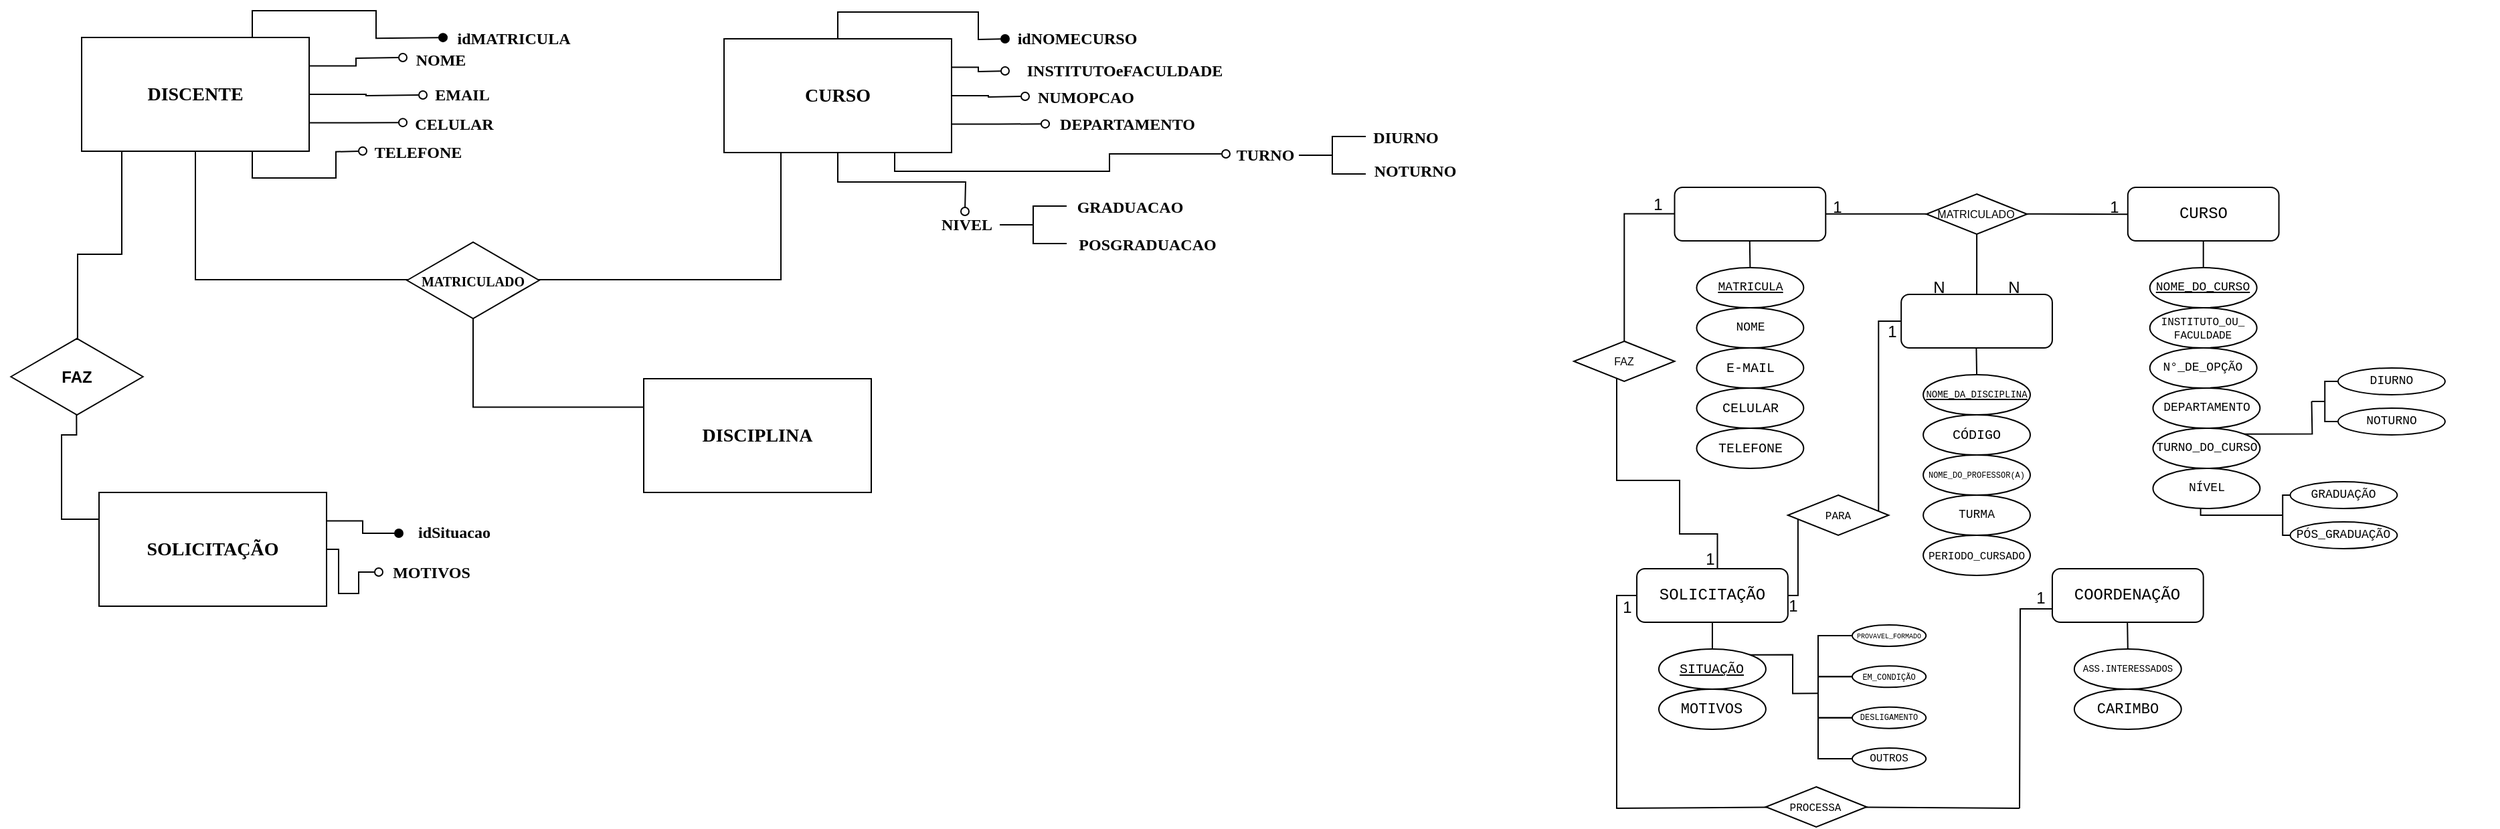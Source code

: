 <mxfile version="24.8.8">
  <diagram id="C5RBs43oDa-KdzZeNtuy" name="Page-1">
    <mxGraphModel dx="624" dy="965" grid="1" gridSize="15" guides="1" tooltips="1" connect="1" arrows="1" fold="1" page="1" pageScale="1" pageWidth="1169" pageHeight="827" math="0" shadow="0">
      <root>
        <mxCell id="WIyWlLk6GJQsqaUBKTNV-0" />
        <mxCell id="WIyWlLk6GJQsqaUBKTNV-1" parent="WIyWlLk6GJQsqaUBKTNV-0" />
        <mxCell id="zZQvNKMM1_MNGovXTg1E-80" value="" style="group" vertex="1" connectable="0" parent="WIyWlLk6GJQsqaUBKTNV-1">
          <mxGeometry x="2375" y="170" width="690" height="480" as="geometry" />
        </mxCell>
        <mxCell id="zZQvNKMM1_MNGovXTg1E-81" style="edgeStyle=orthogonalEdgeStyle;rounded=0;orthogonalLoop=1;jettySize=auto;html=1;endArrow=none;endFill=0;entryX=0.012;entryY=0.145;entryDx=0;entryDy=0;entryPerimeter=0;" edge="1" parent="zZQvNKMM1_MNGovXTg1E-80" source="zZQvNKMM1_MNGovXTg1E-147">
          <mxGeometry relative="1" as="geometry">
            <mxPoint x="78.492" y="306.8" as="targetPoint" />
            <mxPoint x="-11.288" y="82" as="sourcePoint" />
            <Array as="points">
              <mxPoint x="31.984" y="221" />
              <mxPoint x="79.018" y="221" />
              <mxPoint x="79.018" y="261" />
              <mxPoint x="107.239" y="261" />
              <mxPoint x="107.239" y="307" />
            </Array>
          </mxGeometry>
        </mxCell>
        <mxCell id="zZQvNKMM1_MNGovXTg1E-82" value="&amp;nbsp;" style="rounded=1;whiteSpace=wrap;html=1;fontSize=12;glass=0;strokeWidth=1;shadow=0;fontFamily=Courier New;perimeterSpacing=2;" vertex="1" parent="zZQvNKMM1_MNGovXTg1E-80">
          <mxGeometry x="75.256" y="2" width="112.883" height="40" as="geometry" />
        </mxCell>
        <mxCell id="zZQvNKMM1_MNGovXTg1E-83" value="" style="endArrow=none;html=1;rounded=0;fontFamily=Courier New;shadow=0;" edge="1" parent="zZQvNKMM1_MNGovXTg1E-80">
          <mxGeometry width="50" height="50" relative="1" as="geometry">
            <mxPoint x="131.697" y="62" as="sourcePoint" />
            <mxPoint x="131.378" y="42" as="targetPoint" />
          </mxGeometry>
        </mxCell>
        <mxCell id="zZQvNKMM1_MNGovXTg1E-84" value="MATRICULA" style="ellipse;whiteSpace=wrap;shadow=0;gradientColor=none;strokeColor=default;fontSize=9;fontFamily=Courier New;labelBackgroundColor=none;labelBorderColor=none;textShadow=0;fontStyle=4;horizontal=1;html=1;" vertex="1" parent="zZQvNKMM1_MNGovXTg1E-80">
          <mxGeometry x="91.718" y="62" width="79.959" height="30" as="geometry" />
        </mxCell>
        <mxCell id="zZQvNKMM1_MNGovXTg1E-85" value="NOME" style="ellipse;whiteSpace=wrap;html=1;shadow=0;gradientColor=none;strokeColor=default;fontSize=9;fontFamily=Courier New;fontStyle=0;" vertex="1" parent="zZQvNKMM1_MNGovXTg1E-80">
          <mxGeometry x="91.718" y="92" width="79.959" height="30" as="geometry" />
        </mxCell>
        <mxCell id="zZQvNKMM1_MNGovXTg1E-86" value="CELULAR" style="ellipse;whiteSpace=wrap;html=1;shadow=0;gradientColor=none;strokeColor=default;fontSize=10;fontFamily=Courier New;" vertex="1" parent="zZQvNKMM1_MNGovXTg1E-80">
          <mxGeometry x="91.718" y="152" width="79.959" height="30" as="geometry" />
        </mxCell>
        <mxCell id="zZQvNKMM1_MNGovXTg1E-87" value="E-MAIL" style="ellipse;whiteSpace=wrap;html=1;shadow=0;gradientColor=none;strokeColor=default;fontSize=10;fontFamily=Courier New;" vertex="1" parent="zZQvNKMM1_MNGovXTg1E-80">
          <mxGeometry x="91.718" y="122" width="79.959" height="30" as="geometry" />
        </mxCell>
        <mxCell id="zZQvNKMM1_MNGovXTg1E-88" value="TELEFONE" style="ellipse;whiteSpace=wrap;html=1;shadow=0;gradientColor=none;strokeColor=default;fontSize=10;fontFamily=Courier New;" vertex="1" parent="zZQvNKMM1_MNGovXTg1E-80">
          <mxGeometry x="91.718" y="182" width="79.959" height="30" as="geometry" />
        </mxCell>
        <mxCell id="zZQvNKMM1_MNGovXTg1E-89" value="CURSO" style="rounded=1;whiteSpace=wrap;html=1;fontSize=12;glass=0;strokeWidth=1;shadow=0;fontFamily=Courier New;" vertex="1" parent="zZQvNKMM1_MNGovXTg1E-80">
          <mxGeometry x="413.906" y="2" width="112.883" height="40" as="geometry" />
        </mxCell>
        <mxCell id="zZQvNKMM1_MNGovXTg1E-90" value="" style="endArrow=none;html=1;rounded=0;fontFamily=Courier New;shadow=0;" edge="1" parent="zZQvNKMM1_MNGovXTg1E-80" target="zZQvNKMM1_MNGovXTg1E-89">
          <mxGeometry width="50" height="50" relative="1" as="geometry">
            <mxPoint x="470.348" y="62" as="sourcePoint" />
            <mxPoint x="470.028" y="42" as="targetPoint" />
          </mxGeometry>
        </mxCell>
        <mxCell id="zZQvNKMM1_MNGovXTg1E-91" value="NOME_DO_CURSO" style="ellipse;whiteSpace=wrap;shadow=0;gradientColor=none;strokeColor=default;fontSize=9;fontFamily=Courier New;labelBackgroundColor=none;labelBorderColor=none;textShadow=0;fontStyle=4;horizontal=1;html=1;" vertex="1" parent="zZQvNKMM1_MNGovXTg1E-80">
          <mxGeometry x="430.368" y="62" width="79.959" height="30" as="geometry" />
        </mxCell>
        <mxCell id="zZQvNKMM1_MNGovXTg1E-92" value="INSTITUTO_OU_ FACULDADE" style="ellipse;whiteSpace=wrap;html=1;shadow=0;gradientColor=none;strokeColor=default;fontSize=8;fontFamily=Courier New;fontStyle=0;" vertex="1" parent="zZQvNKMM1_MNGovXTg1E-80">
          <mxGeometry x="430.368" y="92" width="79.959" height="30" as="geometry" />
        </mxCell>
        <mxCell id="zZQvNKMM1_MNGovXTg1E-93" value="N°_DE_OPÇÃO" style="ellipse;whiteSpace=wrap;html=1;shadow=0;gradientColor=none;strokeColor=default;fontSize=9;fontFamily=Courier New;" vertex="1" parent="zZQvNKMM1_MNGovXTg1E-80">
          <mxGeometry x="430.368" y="122" width="79.959" height="30" as="geometry" />
        </mxCell>
        <mxCell id="zZQvNKMM1_MNGovXTg1E-94" value="" style="endArrow=none;html=1;rounded=0;exitX=1;exitY=0.25;exitDx=0;exitDy=0;shadow=0;" edge="1" parent="zZQvNKMM1_MNGovXTg1E-80">
          <mxGeometry width="50" height="50" relative="1" as="geometry">
            <mxPoint x="188.139" y="21.9" as="sourcePoint" />
            <mxPoint x="263.395" y="21.9" as="targetPoint" />
          </mxGeometry>
        </mxCell>
        <mxCell id="zZQvNKMM1_MNGovXTg1E-95" style="edgeStyle=orthogonalEdgeStyle;rounded=0;orthogonalLoop=1;jettySize=auto;html=1;entryX=0.5;entryY=0;entryDx=0;entryDy=0;shadow=0;endArrow=none;endFill=0;" edge="1" parent="zZQvNKMM1_MNGovXTg1E-80" source="zZQvNKMM1_MNGovXTg1E-96" target="zZQvNKMM1_MNGovXTg1E-98">
          <mxGeometry relative="1" as="geometry" />
        </mxCell>
        <mxCell id="zZQvNKMM1_MNGovXTg1E-96" value="MATRICULADO" style="rhombus;whiteSpace=wrap;html=1;fontSize=8;shadow=0;" vertex="1" parent="zZQvNKMM1_MNGovXTg1E-80">
          <mxGeometry x="263.395" y="7" width="75.256" height="30" as="geometry" />
        </mxCell>
        <mxCell id="zZQvNKMM1_MNGovXTg1E-97" value="" style="endArrow=none;html=1;rounded=0;exitX=1;exitY=0.25;exitDx=0;exitDy=0;shadow=0;" edge="1" parent="zZQvNKMM1_MNGovXTg1E-80">
          <mxGeometry width="50" height="50" relative="1" as="geometry">
            <mxPoint x="338.65" y="21.9" as="sourcePoint" />
            <mxPoint x="413.906" y="22.094" as="targetPoint" />
          </mxGeometry>
        </mxCell>
        <mxCell id="zZQvNKMM1_MNGovXTg1E-98" value="&amp;nbsp;" style="rounded=1;whiteSpace=wrap;html=1;fontSize=12;glass=0;strokeWidth=1;shadow=0;fontFamily=Courier New;" vertex="1" parent="zZQvNKMM1_MNGovXTg1E-80">
          <mxGeometry x="244.581" y="82" width="112.883" height="40" as="geometry" />
        </mxCell>
        <mxCell id="zZQvNKMM1_MNGovXTg1E-99" value="" style="endArrow=none;html=1;rounded=0;fontFamily=Courier New;shadow=0;" edge="1" parent="zZQvNKMM1_MNGovXTg1E-80">
          <mxGeometry width="50" height="50" relative="1" as="geometry">
            <mxPoint x="301.022" y="142" as="sourcePoint" />
            <mxPoint x="300.703" y="122" as="targetPoint" />
          </mxGeometry>
        </mxCell>
        <mxCell id="zZQvNKMM1_MNGovXTg1E-100" value="NOME_DA_DISCIPLINA" style="ellipse;whiteSpace=wrap;shadow=0;gradientColor=none;strokeColor=default;fontSize=7;fontFamily=Courier New;labelBackgroundColor=none;labelBorderColor=none;textShadow=0;fontStyle=4;horizontal=1;html=1;" vertex="1" parent="zZQvNKMM1_MNGovXTg1E-80">
          <mxGeometry x="261.043" y="142" width="79.959" height="30" as="geometry" />
        </mxCell>
        <mxCell id="zZQvNKMM1_MNGovXTg1E-101" value="CÓDIGO" style="ellipse;whiteSpace=wrap;html=1;shadow=0;gradientColor=none;strokeColor=default;fontSize=10;fontFamily=Courier New;fontStyle=0;" vertex="1" parent="zZQvNKMM1_MNGovXTg1E-80">
          <mxGeometry x="261.043" y="172" width="79.959" height="30" as="geometry" />
        </mxCell>
        <mxCell id="zZQvNKMM1_MNGovXTg1E-102" value="TURMA" style="ellipse;whiteSpace=wrap;html=1;shadow=0;gradientColor=none;strokeColor=default;fontSize=9;fontFamily=Courier New;" vertex="1" parent="zZQvNKMM1_MNGovXTg1E-80">
          <mxGeometry x="261.043" y="232" width="79.959" height="30" as="geometry" />
        </mxCell>
        <mxCell id="zZQvNKMM1_MNGovXTg1E-103" value="&lt;font style=&quot;font-size: 6px;&quot;&gt;NOME_DO_PROFESSOR(A)&lt;/font&gt;" style="ellipse;whiteSpace=wrap;html=1;shadow=0;gradientColor=none;strokeColor=default;fontSize=9;fontFamily=Courier New;" vertex="1" parent="zZQvNKMM1_MNGovXTg1E-80">
          <mxGeometry x="261.043" y="202" width="79.959" height="30" as="geometry" />
        </mxCell>
        <mxCell id="zZQvNKMM1_MNGovXTg1E-104" value="PERIODO_CURSADO" style="ellipse;whiteSpace=wrap;html=1;shadow=0;gradientColor=none;strokeColor=default;fontSize=8;fontFamily=Courier New;" vertex="1" parent="zZQvNKMM1_MNGovXTg1E-80">
          <mxGeometry x="261.043" y="262" width="79.959" height="30" as="geometry" />
        </mxCell>
        <mxCell id="zZQvNKMM1_MNGovXTg1E-105" value="1" style="text;html=1;align=center;verticalAlign=middle;whiteSpace=wrap;rounded=0;shadow=0;" vertex="1" parent="zZQvNKMM1_MNGovXTg1E-80">
          <mxGeometry x="169.325" y="2" width="56.442" height="30" as="geometry" />
        </mxCell>
        <mxCell id="zZQvNKMM1_MNGovXTg1E-106" value="1" style="text;html=1;align=center;verticalAlign=middle;whiteSpace=wrap;rounded=0;shadow=0;" vertex="1" parent="zZQvNKMM1_MNGovXTg1E-80">
          <mxGeometry x="376.278" y="2" width="56.442" height="30" as="geometry" />
        </mxCell>
        <mxCell id="zZQvNKMM1_MNGovXTg1E-107" value="DEPARTAMENTO" style="ellipse;whiteSpace=wrap;html=1;shadow=0;gradientColor=none;strokeColor=default;fontSize=9;fontFamily=Courier New;" vertex="1" parent="zZQvNKMM1_MNGovXTg1E-80">
          <mxGeometry x="432.72" y="152" width="79.959" height="30" as="geometry" />
        </mxCell>
        <mxCell id="zZQvNKMM1_MNGovXTg1E-108" style="edgeStyle=orthogonalEdgeStyle;rounded=0;orthogonalLoop=1;jettySize=auto;html=1;exitX=1;exitY=0;exitDx=0;exitDy=0;endArrow=none;endFill=0;shadow=0;fontFamily=Courier New;" edge="1" parent="zZQvNKMM1_MNGovXTg1E-80" source="zZQvNKMM1_MNGovXTg1E-109">
          <mxGeometry relative="1" as="geometry">
            <mxPoint x="551.247" y="162" as="targetPoint" />
          </mxGeometry>
        </mxCell>
        <mxCell id="zZQvNKMM1_MNGovXTg1E-109" value="TURNO_DO_CURSO" style="ellipse;whiteSpace=wrap;html=1;shadow=0;gradientColor=none;strokeColor=default;fontSize=9;fontFamily=Courier New;" vertex="1" parent="zZQvNKMM1_MNGovXTg1E-80">
          <mxGeometry x="432.72" y="182" width="79.959" height="30" as="geometry" />
        </mxCell>
        <mxCell id="zZQvNKMM1_MNGovXTg1E-110" value="NÍVEL" style="ellipse;whiteSpace=wrap;html=1;shadow=0;gradientColor=none;strokeColor=default;fontSize=9;fontFamily=Courier New;" vertex="1" parent="zZQvNKMM1_MNGovXTg1E-80">
          <mxGeometry x="432.72" y="212" width="79.959" height="30" as="geometry" />
        </mxCell>
        <mxCell id="zZQvNKMM1_MNGovXTg1E-111" style="edgeStyle=orthogonalEdgeStyle;rounded=0;orthogonalLoop=1;jettySize=auto;html=1;exitX=1;exitY=0.5;exitDx=0;exitDy=0;entryX=0;entryY=0.5;entryDx=0;entryDy=0;endArrow=none;endFill=0;" edge="1" parent="zZQvNKMM1_MNGovXTg1E-80" source="zZQvNKMM1_MNGovXTg1E-149" target="zZQvNKMM1_MNGovXTg1E-98">
          <mxGeometry relative="1" as="geometry">
            <mxPoint x="212.597" y="114" as="targetPoint" />
            <Array as="points">
              <mxPoint x="227.648" y="247" />
              <mxPoint x="227.648" y="102" />
            </Array>
          </mxGeometry>
        </mxCell>
        <mxCell id="zZQvNKMM1_MNGovXTg1E-112" style="edgeStyle=orthogonalEdgeStyle;rounded=0;orthogonalLoop=1;jettySize=auto;html=1;exitX=0;exitY=0.5;exitDx=0;exitDy=0;endArrow=none;endFill=0;fontFamily=Courier New;" edge="1" parent="zZQvNKMM1_MNGovXTg1E-80" source="zZQvNKMM1_MNGovXTg1E-113">
          <mxGeometry relative="1" as="geometry">
            <mxPoint x="31.984" y="466" as="targetPoint" />
            <Array as="points">
              <mxPoint x="47.035" y="307" />
            </Array>
          </mxGeometry>
        </mxCell>
        <mxCell id="zZQvNKMM1_MNGovXTg1E-113" value="SOLICITAÇÃO" style="rounded=1;whiteSpace=wrap;html=1;fontSize=12;glass=0;strokeWidth=1;shadow=0;fontFamily=Courier New;" vertex="1" parent="zZQvNKMM1_MNGovXTg1E-80">
          <mxGeometry x="47.035" y="287" width="112.883" height="40" as="geometry" />
        </mxCell>
        <mxCell id="zZQvNKMM1_MNGovXTg1E-114" value="" style="endArrow=none;html=1;rounded=0;fontFamily=Courier New;shadow=0;" edge="1" parent="zZQvNKMM1_MNGovXTg1E-80" target="zZQvNKMM1_MNGovXTg1E-113">
          <mxGeometry width="50" height="50" relative="1" as="geometry">
            <mxPoint x="103.476" y="347" as="sourcePoint" />
            <mxPoint x="103.157" y="327" as="targetPoint" />
          </mxGeometry>
        </mxCell>
        <mxCell id="zZQvNKMM1_MNGovXTg1E-115" value="SITUAÇÃO" style="ellipse;whiteSpace=wrap;shadow=0;gradientColor=none;strokeColor=default;fontSize=10;fontFamily=Courier New;labelBackgroundColor=none;labelBorderColor=none;textShadow=0;fontStyle=4;horizontal=1;html=1;" vertex="1" parent="zZQvNKMM1_MNGovXTg1E-80">
          <mxGeometry x="63.497" y="347" width="79.959" height="30" as="geometry" />
        </mxCell>
        <mxCell id="zZQvNKMM1_MNGovXTg1E-116" value="MOTIVOS" style="ellipse;whiteSpace=wrap;html=1;shadow=0;gradientColor=none;strokeColor=default;fontSize=11;fontFamily=Courier New;fontStyle=0;verticalAlign=middle;" vertex="1" parent="zZQvNKMM1_MNGovXTg1E-80">
          <mxGeometry x="63.497" y="377" width="79.959" height="30" as="geometry" />
        </mxCell>
        <mxCell id="zZQvNKMM1_MNGovXTg1E-117" value="" style="ellipse;whiteSpace=wrap;html=1;align=center;aspect=fixed;fillColor=none;strokeColor=none;resizable=0;perimeter=centerPerimeter;rotatable=0;allowArrows=0;points=[];outlineConnect=1;shadow=0;" vertex="1" parent="zZQvNKMM1_MNGovXTg1E-80">
          <mxGeometry x="615.215" y="252" width="10" height="10" as="geometry" />
        </mxCell>
        <mxCell id="zZQvNKMM1_MNGovXTg1E-118" value="" style="strokeWidth=1;html=1;shape=mxgraph.flowchart.annotation_2;align=left;labelPosition=right;pointerEvents=1;fontSize=9;shadow=0;fontFamily=Courier New;" vertex="1" parent="zZQvNKMM1_MNGovXTg1E-80">
          <mxGeometry x="519.734" y="232" width="19.755" height="30" as="geometry" />
        </mxCell>
        <mxCell id="zZQvNKMM1_MNGovXTg1E-119" value="GRADUAÇÃO" style="ellipse;whiteSpace=wrap;html=1;shadow=0;gradientColor=none;strokeColor=default;fontSize=9;fontFamily=Courier New;" vertex="1" parent="zZQvNKMM1_MNGovXTg1E-80">
          <mxGeometry x="535.256" y="222" width="79.959" height="20" as="geometry" />
        </mxCell>
        <mxCell id="zZQvNKMM1_MNGovXTg1E-120" value="PÓS_GRADUAÇÃO" style="ellipse;whiteSpace=wrap;html=1;shadow=0;gradientColor=none;strokeColor=default;fontSize=9;fontFamily=Courier New;" vertex="1" parent="zZQvNKMM1_MNGovXTg1E-80">
          <mxGeometry x="535.256" y="252" width="79.959" height="20" as="geometry" />
        </mxCell>
        <mxCell id="zZQvNKMM1_MNGovXTg1E-121" style="edgeStyle=orthogonalEdgeStyle;rounded=0;orthogonalLoop=1;jettySize=auto;html=1;exitX=0.5;exitY=1;exitDx=0;exitDy=0;endArrow=none;endFill=0;shadow=0;fontFamily=Courier New;" edge="1" parent="zZQvNKMM1_MNGovXTg1E-80">
          <mxGeometry relative="1" as="geometry">
            <mxPoint x="468.306" y="242" as="sourcePoint" />
            <mxPoint x="523.027" y="247" as="targetPoint" />
            <Array as="points">
              <mxPoint x="468.466" y="247" />
            </Array>
          </mxGeometry>
        </mxCell>
        <mxCell id="zZQvNKMM1_MNGovXTg1E-122" value="" style="ellipse;whiteSpace=wrap;html=1;align=center;aspect=fixed;fillColor=none;strokeColor=none;resizable=0;perimeter=centerPerimeter;rotatable=0;allowArrows=0;points=[];outlineConnect=1;shadow=0;" vertex="1" parent="zZQvNKMM1_MNGovXTg1E-80">
          <mxGeometry x="680.593" y="182" width="10" height="10" as="geometry" />
        </mxCell>
        <mxCell id="zZQvNKMM1_MNGovXTg1E-123" value="" style="strokeWidth=1;html=1;shape=mxgraph.flowchart.annotation_2;align=left;labelPosition=right;pointerEvents=1;fontSize=9;shadow=0;" vertex="1" parent="zZQvNKMM1_MNGovXTg1E-80">
          <mxGeometry x="551.247" y="147" width="19.755" height="30" as="geometry" />
        </mxCell>
        <mxCell id="zZQvNKMM1_MNGovXTg1E-124" value="DIURNO" style="ellipse;whiteSpace=wrap;html=1;shadow=0;gradientColor=none;strokeColor=default;fontSize=9;fontFamily=Courier New;" vertex="1" parent="zZQvNKMM1_MNGovXTg1E-80">
          <mxGeometry x="571.002" y="137" width="79.959" height="20" as="geometry" />
        </mxCell>
        <mxCell id="zZQvNKMM1_MNGovXTg1E-125" value="NOTURNO" style="ellipse;whiteSpace=wrap;html=1;shadow=0;gradientColor=none;strokeColor=default;fontSize=9;fontFamily=Courier New;" vertex="1" parent="zZQvNKMM1_MNGovXTg1E-80">
          <mxGeometry x="571.002" y="167" width="79.959" height="20" as="geometry" />
        </mxCell>
        <mxCell id="zZQvNKMM1_MNGovXTg1E-126" value="p" style="group;shadow=0;fontSize=10;horizontal=1;fontFamily=Courier New;" vertex="1" connectable="0" parent="zZQvNKMM1_MNGovXTg1E-80">
          <mxGeometry x="182.495" y="319" width="90.307" height="118" as="geometry" />
        </mxCell>
        <mxCell id="zZQvNKMM1_MNGovXTg1E-127" value="" style="ellipse;whiteSpace=wrap;html=1;align=center;aspect=fixed;fillColor=none;strokeColor=none;resizable=0;perimeter=centerPerimeter;rotatable=0;allowArrows=0;points=[];outlineConnect=1;shadow=0;fontFamily=Courier New;" vertex="1" parent="zZQvNKMM1_MNGovXTg1E-126">
          <mxGeometry x="85.358" width="10" height="10" as="geometry" />
        </mxCell>
        <mxCell id="zZQvNKMM1_MNGovXTg1E-128" value="" style="group;shadow=0;verticalAlign=middle;horizontal=1;fontFamily=Courier New;" vertex="1" connectable="0" parent="zZQvNKMM1_MNGovXTg1E-126">
          <mxGeometry y="18" width="80.623" height="92" as="geometry" />
        </mxCell>
        <mxCell id="zZQvNKMM1_MNGovXTg1E-129" value="" style="strokeWidth=1;html=1;shape=mxgraph.flowchart.annotation_1;align=left;pointerEvents=1;shadow=0;horizontal=1;fontFamily=Courier New;" vertex="1" parent="zZQvNKMM1_MNGovXTg1E-128">
          <mxGeometry width="25.484" height="61.333" as="geometry" />
        </mxCell>
        <mxCell id="zZQvNKMM1_MNGovXTg1E-130" value="" style="strokeWidth=1;html=1;shape=mxgraph.flowchart.annotation_1;align=left;pointerEvents=1;shadow=0;horizontal=1;fontFamily=Courier New;" vertex="1" parent="zZQvNKMM1_MNGovXTg1E-128">
          <mxGeometry y="30.667" width="25.484" height="61.333" as="geometry" />
        </mxCell>
        <mxCell id="zZQvNKMM1_MNGovXTg1E-131" value="" style="group;shadow=0;verticalAlign=bottom;horizontal=1;fontFamily=Courier New;" vertex="1" connectable="0" parent="zZQvNKMM1_MNGovXTg1E-128">
          <mxGeometry width="80.623" height="92" as="geometry" />
        </mxCell>
        <mxCell id="zZQvNKMM1_MNGovXTg1E-132" value="" style="strokeWidth=1;html=1;shape=mxgraph.flowchart.annotation_1;align=left;pointerEvents=1;shadow=0;horizontal=1;fontFamily=Courier New;" vertex="1" parent="zZQvNKMM1_MNGovXTg1E-131">
          <mxGeometry width="25.484" height="61.333" as="geometry" />
        </mxCell>
        <mxCell id="zZQvNKMM1_MNGovXTg1E-133" value="" style="strokeWidth=1;html=1;shape=mxgraph.flowchart.annotation_1;align=left;pointerEvents=1;shadow=0;horizontal=1;fontFamily=Courier New;" vertex="1" parent="zZQvNKMM1_MNGovXTg1E-131">
          <mxGeometry y="30.667" width="25.484" height="61.333" as="geometry" />
        </mxCell>
        <mxCell id="zZQvNKMM1_MNGovXTg1E-134" value="&lt;font style=&quot;font-size: 6px;&quot;&gt;EM_CONDIÇÃO&lt;/font&gt;" style="ellipse;whiteSpace=wrap;html=1;shadow=0;fontFamily=Courier New;verticalAlign=bottom;horizontal=1;" vertex="1" parent="zZQvNKMM1_MNGovXTg1E-131">
          <mxGeometry x="25.484" y="22.67" width="55.139" height="16" as="geometry" />
        </mxCell>
        <mxCell id="zZQvNKMM1_MNGovXTg1E-135" value="&lt;div style=&quot;&quot;&gt;&lt;font style=&quot;font-size: 6px;&quot;&gt;DESLIGAMENTO&lt;/font&gt;&lt;/div&gt;" style="ellipse;whiteSpace=wrap;html=1;shadow=0;fontFamily=Courier New;verticalAlign=middle;horizontal=1;fontSize=7;" vertex="1" parent="zZQvNKMM1_MNGovXTg1E-131">
          <mxGeometry x="25.484" y="53.33" width="55.139" height="16" as="geometry" />
        </mxCell>
        <mxCell id="zZQvNKMM1_MNGovXTg1E-136" value="&lt;font style=&quot;font-size: 5px;&quot;&gt;PROVAVEL_FORMADO&lt;/font&gt;" style="ellipse;whiteSpace=wrap;html=1;shadow=0;fontFamily=Courier New;verticalAlign=bottom;horizontal=1;" vertex="1" parent="zZQvNKMM1_MNGovXTg1E-126">
          <mxGeometry x="25.484" y="10" width="55.139" height="16" as="geometry" />
        </mxCell>
        <mxCell id="zZQvNKMM1_MNGovXTg1E-137" value="&lt;font style=&quot;font-size: 8px;&quot;&gt;OUTROS&lt;/font&gt;" style="ellipse;whiteSpace=wrap;html=1;shadow=0;fontFamily=Courier New;verticalAlign=bottom;horizontal=1;" vertex="1" parent="zZQvNKMM1_MNGovXTg1E-126">
          <mxGeometry x="25.484" y="102" width="55.139" height="16" as="geometry" />
        </mxCell>
        <mxCell id="zZQvNKMM1_MNGovXTg1E-138" style="edgeStyle=orthogonalEdgeStyle;rounded=0;orthogonalLoop=1;jettySize=auto;html=1;exitX=1;exitY=0;exitDx=0;exitDy=0;entryX=0.001;entryY=0.204;entryDx=0;entryDy=0;entryPerimeter=0;endArrow=none;endFill=0;shadow=0;fontFamily=Courier New;" edge="1" parent="zZQvNKMM1_MNGovXTg1E-80" source="zZQvNKMM1_MNGovXTg1E-115" target="zZQvNKMM1_MNGovXTg1E-133">
          <mxGeometry relative="1" as="geometry" />
        </mxCell>
        <mxCell id="zZQvNKMM1_MNGovXTg1E-139" style="edgeStyle=orthogonalEdgeStyle;rounded=0;orthogonalLoop=1;jettySize=auto;html=1;exitX=0;exitY=0.75;exitDx=0;exitDy=0;endArrow=none;endFill=0;fontFamily=Courier New;" edge="1" parent="zZQvNKMM1_MNGovXTg1E-80" source="zZQvNKMM1_MNGovXTg1E-140">
          <mxGeometry relative="1" as="geometry">
            <mxPoint x="333.006" y="466" as="targetPoint" />
          </mxGeometry>
        </mxCell>
        <mxCell id="zZQvNKMM1_MNGovXTg1E-140" value="COORDENAÇÃO" style="rounded=1;whiteSpace=wrap;html=1;fontSize=12;glass=0;strokeWidth=1;shadow=0;fontFamily=Courier New;" vertex="1" parent="zZQvNKMM1_MNGovXTg1E-80">
          <mxGeometry x="357.464" y="287" width="112.883" height="40" as="geometry" />
        </mxCell>
        <mxCell id="zZQvNKMM1_MNGovXTg1E-141" value="" style="endArrow=none;html=1;rounded=0;fontFamily=Courier New;shadow=0;" edge="1" parent="zZQvNKMM1_MNGovXTg1E-80">
          <mxGeometry width="50" height="50" relative="1" as="geometry">
            <mxPoint x="413.906" y="347" as="sourcePoint" />
            <mxPoint x="413.586" y="327" as="targetPoint" />
          </mxGeometry>
        </mxCell>
        <mxCell id="zZQvNKMM1_MNGovXTg1E-142" value="ASS.INTERESSADOS" style="ellipse;whiteSpace=wrap;shadow=0;gradientColor=none;strokeColor=default;fontSize=7;fontFamily=Courier New;labelBackgroundColor=none;labelBorderColor=none;textShadow=0;fontStyle=0;horizontal=1;html=1;" vertex="1" parent="zZQvNKMM1_MNGovXTg1E-80">
          <mxGeometry x="373.926" y="347" width="79.959" height="30" as="geometry" />
        </mxCell>
        <mxCell id="zZQvNKMM1_MNGovXTg1E-143" value="CARIMBO" style="ellipse;whiteSpace=wrap;html=1;shadow=0;gradientColor=none;strokeColor=default;fontSize=11;fontFamily=Courier New;fontStyle=0;" vertex="1" parent="zZQvNKMM1_MNGovXTg1E-80">
          <mxGeometry x="373.926" y="377" width="79.959" height="30" as="geometry" />
        </mxCell>
        <mxCell id="zZQvNKMM1_MNGovXTg1E-144" value="N" style="text;html=1;align=center;verticalAlign=middle;whiteSpace=wrap;rounded=0;shadow=0;" vertex="1" parent="zZQvNKMM1_MNGovXTg1E-80">
          <mxGeometry x="244.581" y="62" width="56.442" height="30" as="geometry" />
        </mxCell>
        <mxCell id="zZQvNKMM1_MNGovXTg1E-145" value="N" style="text;html=1;align=center;verticalAlign=middle;whiteSpace=wrap;rounded=0;shadow=0;" vertex="1" parent="zZQvNKMM1_MNGovXTg1E-80">
          <mxGeometry x="301.022" y="62" width="56.442" height="30" as="geometry" />
        </mxCell>
        <mxCell id="zZQvNKMM1_MNGovXTg1E-146" value="" style="edgeStyle=orthogonalEdgeStyle;rounded=0;orthogonalLoop=1;jettySize=auto;html=1;exitX=0.018;exitY=0.493;exitDx=0;exitDy=0;endArrow=none;endFill=0;exitPerimeter=0;" edge="1" parent="zZQvNKMM1_MNGovXTg1E-80" source="zZQvNKMM1_MNGovXTg1E-82" target="zZQvNKMM1_MNGovXTg1E-147">
          <mxGeometry relative="1" as="geometry">
            <mxPoint x="31.984" y="242" as="targetPoint" />
            <mxPoint x="73.374" y="22" as="sourcePoint" />
          </mxGeometry>
        </mxCell>
        <mxCell id="zZQvNKMM1_MNGovXTg1E-147" value="FAZ" style="rhombus;whiteSpace=wrap;html=1;fontSize=8;shadow=0;" vertex="1" parent="zZQvNKMM1_MNGovXTg1E-80">
          <mxGeometry y="117" width="75.256" height="30" as="geometry" />
        </mxCell>
        <mxCell id="zZQvNKMM1_MNGovXTg1E-148" value="" style="edgeStyle=orthogonalEdgeStyle;rounded=0;orthogonalLoop=1;jettySize=auto;html=1;exitX=1;exitY=0.5;exitDx=0;exitDy=0;entryX=0;entryY=0.5;entryDx=0;entryDy=0;endArrow=none;endFill=0;fontFamily=Courier New;" edge="1" parent="zZQvNKMM1_MNGovXTg1E-80" source="zZQvNKMM1_MNGovXTg1E-113" target="zZQvNKMM1_MNGovXTg1E-149">
          <mxGeometry relative="1" as="geometry">
            <mxPoint x="244.581" y="102" as="targetPoint" />
            <mxPoint x="159.918" y="307" as="sourcePoint" />
            <Array as="points">
              <mxPoint x="167.444" y="307" />
              <mxPoint x="167.444" y="247" />
            </Array>
          </mxGeometry>
        </mxCell>
        <mxCell id="zZQvNKMM1_MNGovXTg1E-149" value="PARA" style="rhombus;whiteSpace=wrap;html=1;fontSize=8;shadow=0;fontFamily=Courier New;" vertex="1" parent="zZQvNKMM1_MNGovXTg1E-80">
          <mxGeometry x="159.918" y="232" width="75.256" height="30" as="geometry" />
        </mxCell>
        <mxCell id="zZQvNKMM1_MNGovXTg1E-150" value="" style="endArrow=none;html=1;rounded=0;fontFamily=Courier New;" edge="1" parent="zZQvNKMM1_MNGovXTg1E-80" source="zZQvNKMM1_MNGovXTg1E-152">
          <mxGeometry width="50" height="50" relative="1" as="geometry">
            <mxPoint x="31.513" y="466" as="sourcePoint" />
            <mxPoint x="333.006" y="466" as="targetPoint" />
          </mxGeometry>
        </mxCell>
        <mxCell id="zZQvNKMM1_MNGovXTg1E-151" value="" style="endArrow=none;html=1;rounded=0;fontFamily=Courier New;" edge="1" parent="zZQvNKMM1_MNGovXTg1E-80" target="zZQvNKMM1_MNGovXTg1E-152">
          <mxGeometry width="50" height="50" relative="1" as="geometry">
            <mxPoint x="31.513" y="466" as="sourcePoint" />
            <mxPoint x="333.006" y="466" as="targetPoint" />
          </mxGeometry>
        </mxCell>
        <mxCell id="zZQvNKMM1_MNGovXTg1E-152" value="PROCESSA" style="rhombus;whiteSpace=wrap;html=1;fontSize=8;shadow=0;fontFamily=Courier New;" vertex="1" parent="zZQvNKMM1_MNGovXTg1E-80">
          <mxGeometry x="143.456" y="450" width="75.256" height="30" as="geometry" />
        </mxCell>
        <mxCell id="zZQvNKMM1_MNGovXTg1E-153" value="1" style="text;html=1;align=center;verticalAlign=middle;whiteSpace=wrap;rounded=0;shadow=0;" vertex="1" parent="zZQvNKMM1_MNGovXTg1E-80">
          <mxGeometry x="35.276" width="56.442" height="30" as="geometry" />
        </mxCell>
        <mxCell id="zZQvNKMM1_MNGovXTg1E-154" value="1" style="text;html=1;align=center;verticalAlign=middle;whiteSpace=wrap;rounded=0;shadow=0;" vertex="1" parent="zZQvNKMM1_MNGovXTg1E-80">
          <mxGeometry x="73.845" y="265" width="56.442" height="30" as="geometry" />
        </mxCell>
        <mxCell id="zZQvNKMM1_MNGovXTg1E-155" value="1" style="text;html=1;align=center;verticalAlign=middle;whiteSpace=wrap;rounded=0;shadow=0;" vertex="1" parent="zZQvNKMM1_MNGovXTg1E-80">
          <mxGeometry x="12.229" y="301" width="56.442" height="30" as="geometry" />
        </mxCell>
        <mxCell id="zZQvNKMM1_MNGovXTg1E-156" value="1" style="text;html=1;align=center;verticalAlign=middle;whiteSpace=wrap;rounded=0;shadow=0;" vertex="1" parent="zZQvNKMM1_MNGovXTg1E-80">
          <mxGeometry x="321.247" y="294" width="56.442" height="30" as="geometry" />
        </mxCell>
        <mxCell id="zZQvNKMM1_MNGovXTg1E-157" value="1" style="text;html=1;align=center;verticalAlign=middle;whiteSpace=wrap;rounded=0;shadow=0;" vertex="1" parent="zZQvNKMM1_MNGovXTg1E-80">
          <mxGeometry x="135.93" y="300" width="56.442" height="30" as="geometry" />
        </mxCell>
        <mxCell id="zZQvNKMM1_MNGovXTg1E-158" value="1" style="text;html=1;align=center;verticalAlign=middle;whiteSpace=wrap;rounded=0;shadow=0;" vertex="1" parent="zZQvNKMM1_MNGovXTg1E-80">
          <mxGeometry x="209.775" y="95" width="56.442" height="30" as="geometry" />
        </mxCell>
        <mxCell id="zZQvNKMM1_MNGovXTg1E-174" style="edgeStyle=orthogonalEdgeStyle;rounded=0;orthogonalLoop=1;jettySize=auto;html=1;exitX=1;exitY=0.25;exitDx=0;exitDy=0;endArrow=oval;endFill=0;" edge="1" parent="WIyWlLk6GJQsqaUBKTNV-1" source="zZQvNKMM1_MNGovXTg1E-160">
          <mxGeometry relative="1" as="geometry">
            <mxPoint x="1500" y="75" as="targetPoint" />
          </mxGeometry>
        </mxCell>
        <mxCell id="zZQvNKMM1_MNGovXTg1E-175" style="edgeStyle=orthogonalEdgeStyle;rounded=0;orthogonalLoop=1;jettySize=auto;html=1;exitX=1;exitY=0.5;exitDx=0;exitDy=0;endArrow=oval;endFill=0;" edge="1" parent="WIyWlLk6GJQsqaUBKTNV-1" source="zZQvNKMM1_MNGovXTg1E-160">
          <mxGeometry relative="1" as="geometry">
            <mxPoint x="1515" y="103" as="targetPoint" />
          </mxGeometry>
        </mxCell>
        <mxCell id="zZQvNKMM1_MNGovXTg1E-185" value="&amp;nbsp; &amp;nbsp;idMATRICULA" style="text;html=1;align=center;verticalAlign=middle;resizable=0;points=[];autosize=1;strokeColor=none;fillColor=none;fontSize=12;fontFamily=Verdana;fontStyle=1" vertex="1" parent="WIyWlLk6GJQsqaUBKTNV-1">
          <mxGeometry x="1518" y="46" width="120" height="30" as="geometry" />
        </mxCell>
        <mxCell id="zZQvNKMM1_MNGovXTg1E-176" style="edgeStyle=orthogonalEdgeStyle;rounded=0;orthogonalLoop=1;jettySize=auto;html=1;exitX=1;exitY=0.75;exitDx=0;exitDy=0;endArrow=oval;endFill=0;" edge="1" parent="WIyWlLk6GJQsqaUBKTNV-1" source="zZQvNKMM1_MNGovXTg1E-160">
          <mxGeometry relative="1" as="geometry">
            <mxPoint x="1500" y="123.565" as="targetPoint" />
          </mxGeometry>
        </mxCell>
        <mxCell id="zZQvNKMM1_MNGovXTg1E-186" value="NOME" style="text;html=1;align=center;verticalAlign=middle;resizable=0;points=[];autosize=1;strokeColor=none;fillColor=none;fontFamily=Verdana;fontStyle=1" vertex="1" parent="WIyWlLk6GJQsqaUBKTNV-1">
          <mxGeometry x="1498" y="62" width="60" height="30" as="geometry" />
        </mxCell>
        <mxCell id="zZQvNKMM1_MNGovXTg1E-180" style="edgeStyle=orthogonalEdgeStyle;rounded=0;orthogonalLoop=1;jettySize=auto;html=1;exitX=0.75;exitY=1;exitDx=0;exitDy=0;endArrow=oval;endFill=0;" edge="1" parent="WIyWlLk6GJQsqaUBKTNV-1" source="zZQvNKMM1_MNGovXTg1E-160">
          <mxGeometry relative="1" as="geometry">
            <mxPoint x="1470" y="144.87" as="targetPoint" />
          </mxGeometry>
        </mxCell>
        <mxCell id="zZQvNKMM1_MNGovXTg1E-187" value="EMAIL" style="text;html=1;align=center;verticalAlign=middle;resizable=0;points=[];autosize=1;strokeColor=none;fillColor=none;fontFamily=Verdana;fontStyle=1" vertex="1" parent="WIyWlLk6GJQsqaUBKTNV-1">
          <mxGeometry x="1506" y="88" width="75" height="30" as="geometry" />
        </mxCell>
        <mxCell id="zZQvNKMM1_MNGovXTg1E-183" style="edgeStyle=orthogonalEdgeStyle;rounded=0;orthogonalLoop=1;jettySize=auto;html=1;exitX=0.75;exitY=0;exitDx=0;exitDy=0;endArrow=oval;endFill=1;" edge="1" parent="WIyWlLk6GJQsqaUBKTNV-1" source="zZQvNKMM1_MNGovXTg1E-160">
          <mxGeometry relative="1" as="geometry">
            <mxPoint x="1530" y="60.087" as="targetPoint" />
          </mxGeometry>
        </mxCell>
        <mxCell id="zZQvNKMM1_MNGovXTg1E-188" value="CELULAR" style="text;html=1;align=center;verticalAlign=middle;resizable=0;points=[];autosize=1;strokeColor=none;fillColor=none;fontFamily=Verdana;fontStyle=1" vertex="1" parent="WIyWlLk6GJQsqaUBKTNV-1">
          <mxGeometry x="1493" y="110" width="90" height="30" as="geometry" />
        </mxCell>
        <mxCell id="zZQvNKMM1_MNGovXTg1E-189" value="TELEFONE" style="text;html=1;align=center;verticalAlign=middle;resizable=0;points=[];autosize=1;strokeColor=none;fillColor=none;fontFamily=Verdana;fontStyle=1" vertex="1" parent="WIyWlLk6GJQsqaUBKTNV-1">
          <mxGeometry x="1466" y="131" width="90" height="30" as="geometry" />
        </mxCell>
        <mxCell id="zZQvNKMM1_MNGovXTg1E-235" style="edgeStyle=orthogonalEdgeStyle;rounded=0;orthogonalLoop=1;jettySize=auto;html=1;exitX=0.5;exitY=1;exitDx=0;exitDy=0;entryX=0.25;entryY=1;entryDx=0;entryDy=0;endArrow=none;endFill=0;" edge="1" parent="WIyWlLk6GJQsqaUBKTNV-1">
          <mxGeometry relative="1" as="geometry">
            <mxPoint x="1782.5" y="132" as="targetPoint" />
            <mxPoint x="1345" y="131" as="sourcePoint" />
            <Array as="points">
              <mxPoint x="1345" y="241" />
              <mxPoint x="1783" y="241" />
            </Array>
          </mxGeometry>
        </mxCell>
        <mxCell id="zZQvNKMM1_MNGovXTg1E-160" value="&lt;font face=&quot;Verdana&quot; style=&quot;font-size: 14px;&quot;&gt;&lt;b&gt;DISCENTE&lt;/b&gt;&lt;/font&gt;" style="whiteSpace=wrap;html=1;verticalAlign=middle;" vertex="1" parent="WIyWlLk6GJQsqaUBKTNV-1">
          <mxGeometry x="1260" y="60" width="170" height="85" as="geometry" />
        </mxCell>
        <mxCell id="zZQvNKMM1_MNGovXTg1E-193" value="&lt;b&gt;FAZ&lt;/b&gt;" style="html=1;whiteSpace=wrap;shape=isoRectangle;" vertex="1" parent="WIyWlLk6GJQsqaUBKTNV-1">
          <mxGeometry x="1200" y="285" width="113" height="57" as="geometry" />
        </mxCell>
        <mxCell id="zZQvNKMM1_MNGovXTg1E-196" style="edgeStyle=orthogonalEdgeStyle;rounded=0;orthogonalLoop=1;jettySize=auto;html=1;exitX=0.25;exitY=1;exitDx=0;exitDy=0;entryX=0.504;entryY=0.01;entryDx=0;entryDy=0;entryPerimeter=0;endArrow=none;endFill=0;" edge="1" parent="WIyWlLk6GJQsqaUBKTNV-1" source="zZQvNKMM1_MNGovXTg1E-160" target="zZQvNKMM1_MNGovXTg1E-193">
          <mxGeometry relative="1" as="geometry">
            <Array as="points">
              <mxPoint x="1290" y="145" />
              <mxPoint x="1290" y="222" />
              <mxPoint x="1257" y="222" />
            </Array>
          </mxGeometry>
        </mxCell>
        <mxCell id="zZQvNKMM1_MNGovXTg1E-207" style="edgeStyle=orthogonalEdgeStyle;rounded=0;orthogonalLoop=1;jettySize=auto;html=1;exitX=0;exitY=0.5;exitDx=0;exitDy=0;endArrow=none;endFill=0;entryX=0.497;entryY=1.001;entryDx=0;entryDy=0;entryPerimeter=0;" edge="1" parent="WIyWlLk6GJQsqaUBKTNV-1" source="zZQvNKMM1_MNGovXTg1E-206" target="zZQvNKMM1_MNGovXTg1E-193">
          <mxGeometry relative="1" as="geometry">
            <mxPoint x="1305" y="300" as="targetPoint" />
            <Array as="points">
              <mxPoint x="1273" y="420" />
              <mxPoint x="1245" y="420" />
              <mxPoint x="1245" y="357" />
            </Array>
          </mxGeometry>
        </mxCell>
        <mxCell id="zZQvNKMM1_MNGovXTg1E-230" value="" style="group" vertex="1" connectable="0" parent="WIyWlLk6GJQsqaUBKTNV-1">
          <mxGeometry x="1273" y="400" width="310" height="85" as="geometry" />
        </mxCell>
        <mxCell id="zZQvNKMM1_MNGovXTg1E-197" style="edgeStyle=orthogonalEdgeStyle;rounded=0;orthogonalLoop=1;jettySize=auto;html=1;exitX=1;exitY=0.25;exitDx=0;exitDy=0;endArrow=oval;endFill=1;" edge="1" parent="zZQvNKMM1_MNGovXTg1E-230" source="zZQvNKMM1_MNGovXTg1E-206">
          <mxGeometry relative="1" as="geometry">
            <mxPoint x="224" y="29.52" as="targetPoint" />
            <Array as="points">
              <mxPoint x="197" y="21.52" />
              <mxPoint x="197" y="30.52" />
              <mxPoint x="224" y="30.52" />
            </Array>
          </mxGeometry>
        </mxCell>
        <mxCell id="zZQvNKMM1_MNGovXTg1E-198" style="edgeStyle=orthogonalEdgeStyle;rounded=0;orthogonalLoop=1;jettySize=auto;html=1;exitX=1;exitY=0.5;exitDx=0;exitDy=0;endArrow=oval;endFill=0;" edge="1" parent="zZQvNKMM1_MNGovXTg1E-230" source="zZQvNKMM1_MNGovXTg1E-206">
          <mxGeometry relative="1" as="geometry">
            <mxPoint x="209" y="59.52" as="targetPoint" />
            <Array as="points">
              <mxPoint x="179" y="42.52" />
              <mxPoint x="179" y="75.52" />
              <mxPoint x="194" y="75.52" />
              <mxPoint x="194" y="59.52" />
            </Array>
          </mxGeometry>
        </mxCell>
        <mxCell id="zZQvNKMM1_MNGovXTg1E-200" value="idSituacao" style="text;html=1;align=center;verticalAlign=middle;resizable=0;points=[];autosize=1;strokeColor=none;fillColor=none;fontFamily=Verdana;fontStyle=1" vertex="1" parent="zZQvNKMM1_MNGovXTg1E-230">
          <mxGeometry x="220" y="14.52" width="90" height="30" as="geometry" />
        </mxCell>
        <mxCell id="zZQvNKMM1_MNGovXTg1E-202" value="MOTIVOS" style="text;html=1;align=center;verticalAlign=middle;resizable=0;points=[];autosize=1;strokeColor=none;fillColor=none;fontFamily=Verdana;fontStyle=1" vertex="1" parent="zZQvNKMM1_MNGovXTg1E-230">
          <mxGeometry x="203" y="44.52" width="90" height="30" as="geometry" />
        </mxCell>
        <mxCell id="zZQvNKMM1_MNGovXTg1E-206" value="&lt;font face=&quot;Verdana&quot; style=&quot;font-size: 14px;&quot;&gt;&lt;b&gt;SOLICITAÇÃO&lt;/b&gt;&lt;/font&gt;" style="whiteSpace=wrap;html=1;verticalAlign=middle;" vertex="1" parent="zZQvNKMM1_MNGovXTg1E-230">
          <mxGeometry width="170" height="85" as="geometry" />
        </mxCell>
        <mxCell id="zZQvNKMM1_MNGovXTg1E-231" value="" style="group" vertex="1" connectable="0" parent="WIyWlLk6GJQsqaUBKTNV-1">
          <mxGeometry x="1740" y="46" width="561" height="184" as="geometry" />
        </mxCell>
        <mxCell id="zZQvNKMM1_MNGovXTg1E-208" style="edgeStyle=orthogonalEdgeStyle;rounded=0;orthogonalLoop=1;jettySize=auto;html=1;exitX=1;exitY=0.25;exitDx=0;exitDy=0;endArrow=oval;endFill=0;" edge="1" parent="zZQvNKMM1_MNGovXTg1E-231" source="zZQvNKMM1_MNGovXTg1E-218">
          <mxGeometry relative="1" as="geometry">
            <mxPoint x="210" y="39" as="targetPoint" />
          </mxGeometry>
        </mxCell>
        <mxCell id="zZQvNKMM1_MNGovXTg1E-209" style="edgeStyle=orthogonalEdgeStyle;rounded=0;orthogonalLoop=1;jettySize=auto;html=1;exitX=1;exitY=0.5;exitDx=0;exitDy=0;endArrow=oval;endFill=0;" edge="1" parent="zZQvNKMM1_MNGovXTg1E-231" source="zZQvNKMM1_MNGovXTg1E-218">
          <mxGeometry relative="1" as="geometry">
            <mxPoint x="225" y="58" as="targetPoint" />
          </mxGeometry>
        </mxCell>
        <mxCell id="zZQvNKMM1_MNGovXTg1E-210" value="&amp;nbsp; &amp;nbsp;idNOMECURSO" style="text;html=1;align=center;verticalAlign=middle;resizable=0;points=[];autosize=1;strokeColor=none;fillColor=none;fontSize=12;fontFamily=Verdana;fontStyle=1" vertex="1" parent="zZQvNKMM1_MNGovXTg1E-231">
          <mxGeometry x="191" width="135" height="30" as="geometry" />
        </mxCell>
        <mxCell id="zZQvNKMM1_MNGovXTg1E-211" style="edgeStyle=orthogonalEdgeStyle;rounded=0;orthogonalLoop=1;jettySize=auto;html=1;exitX=1;exitY=0.75;exitDx=0;exitDy=0;endArrow=oval;endFill=0;" edge="1" parent="zZQvNKMM1_MNGovXTg1E-231" source="zZQvNKMM1_MNGovXTg1E-218">
          <mxGeometry relative="1" as="geometry">
            <mxPoint x="240" y="78.565" as="targetPoint" />
          </mxGeometry>
        </mxCell>
        <mxCell id="zZQvNKMM1_MNGovXTg1E-212" value="INSTITUTOeFACULDADE" style="text;html=1;align=center;verticalAlign=middle;resizable=0;points=[];autosize=1;strokeColor=none;fillColor=none;fontFamily=Verdana;fontStyle=1" vertex="1" parent="zZQvNKMM1_MNGovXTg1E-231">
          <mxGeometry x="209" y="24" width="180" height="30" as="geometry" />
        </mxCell>
        <mxCell id="zZQvNKMM1_MNGovXTg1E-214" value="TURNO" style="text;html=1;align=center;verticalAlign=middle;resizable=0;points=[];autosize=1;strokeColor=none;fillColor=none;fontFamily=Verdana;fontStyle=1" vertex="1" parent="zZQvNKMM1_MNGovXTg1E-231">
          <mxGeometry x="366.5" y="87" width="75" height="30" as="geometry" />
        </mxCell>
        <mxCell id="zZQvNKMM1_MNGovXTg1E-216" value="NUMOPCAO" style="text;html=1;align=center;verticalAlign=middle;resizable=0;points=[];autosize=1;strokeColor=none;fillColor=none;fontFamily=Verdana;fontStyle=1" vertex="1" parent="zZQvNKMM1_MNGovXTg1E-231">
          <mxGeometry x="217" y="43.5" width="105" height="30" as="geometry" />
        </mxCell>
        <mxCell id="zZQvNKMM1_MNGovXTg1E-217" value="DEPARTAMENTO" style="text;html=1;align=center;verticalAlign=middle;resizable=0;points=[];autosize=1;strokeColor=none;fillColor=none;fontFamily=Verdana;fontStyle=1" vertex="1" parent="zZQvNKMM1_MNGovXTg1E-231">
          <mxGeometry x="233.5" y="64" width="135" height="30" as="geometry" />
        </mxCell>
        <mxCell id="zZQvNKMM1_MNGovXTg1E-219" style="edgeStyle=orthogonalEdgeStyle;rounded=0;orthogonalLoop=1;jettySize=auto;html=1;exitX=0.5;exitY=0;exitDx=0;exitDy=0;endArrow=oval;endFill=1;" edge="1" parent="zZQvNKMM1_MNGovXTg1E-231" source="zZQvNKMM1_MNGovXTg1E-218">
          <mxGeometry relative="1" as="geometry">
            <mxPoint x="210" y="15" as="targetPoint" />
          </mxGeometry>
        </mxCell>
        <mxCell id="zZQvNKMM1_MNGovXTg1E-220" style="edgeStyle=orthogonalEdgeStyle;rounded=0;orthogonalLoop=1;jettySize=auto;html=1;exitX=0.75;exitY=1;exitDx=0;exitDy=0;endArrow=oval;endFill=0;" edge="1" parent="zZQvNKMM1_MNGovXTg1E-231" source="zZQvNKMM1_MNGovXTg1E-218">
          <mxGeometry relative="1" as="geometry">
            <mxPoint x="375" y="101" as="targetPoint" />
            <Array as="points">
              <mxPoint x="128" y="114" />
              <mxPoint x="288" y="114" />
              <mxPoint x="288" y="101" />
              <mxPoint x="375" y="101" />
            </Array>
          </mxGeometry>
        </mxCell>
        <mxCell id="zZQvNKMM1_MNGovXTg1E-225" style="edgeStyle=orthogonalEdgeStyle;rounded=0;orthogonalLoop=1;jettySize=auto;html=1;exitX=0.5;exitY=1;exitDx=0;exitDy=0;endArrow=oval;endFill=0;" edge="1" parent="zZQvNKMM1_MNGovXTg1E-231" source="zZQvNKMM1_MNGovXTg1E-218">
          <mxGeometry relative="1" as="geometry">
            <mxPoint x="180" y="144" as="targetPoint" />
          </mxGeometry>
        </mxCell>
        <mxCell id="zZQvNKMM1_MNGovXTg1E-218" value="&lt;font face=&quot;Verdana&quot;&gt;&lt;span style=&quot;font-size: 14px;&quot;&gt;&lt;b&gt;CURSO&lt;/b&gt;&lt;/span&gt;&lt;/font&gt;" style="whiteSpace=wrap;html=1;verticalAlign=middle;" vertex="1" parent="zZQvNKMM1_MNGovXTg1E-231">
          <mxGeometry y="15" width="170" height="85" as="geometry" />
        </mxCell>
        <mxCell id="zZQvNKMM1_MNGovXTg1E-221" value="" style="strokeWidth=1;html=1;shape=mxgraph.flowchart.annotation_2;align=left;labelPosition=right;pointerEvents=1;" vertex="1" parent="zZQvNKMM1_MNGovXTg1E-231">
          <mxGeometry x="429.5" y="88" width="50" height="28" as="geometry" />
        </mxCell>
        <mxCell id="zZQvNKMM1_MNGovXTg1E-223" value="DIURNO" style="text;html=1;align=center;verticalAlign=middle;resizable=0;points=[];autosize=1;strokeColor=none;fillColor=none;fontFamily=Verdana;fontStyle=1" vertex="1" parent="zZQvNKMM1_MNGovXTg1E-231">
          <mxGeometry x="471" y="74" width="75" height="30" as="geometry" />
        </mxCell>
        <mxCell id="zZQvNKMM1_MNGovXTg1E-224" value="NOTURNO" style="text;html=1;align=center;verticalAlign=middle;resizable=0;points=[];autosize=1;strokeColor=none;fillColor=none;fontFamily=Verdana;fontStyle=1" vertex="1" parent="zZQvNKMM1_MNGovXTg1E-231">
          <mxGeometry x="471" y="99" width="90" height="30" as="geometry" />
        </mxCell>
        <mxCell id="zZQvNKMM1_MNGovXTg1E-226" value="NIVEL" style="text;html=1;align=center;verticalAlign=middle;resizable=0;points=[];autosize=1;strokeColor=none;fillColor=none;fontFamily=Verdana;fontStyle=1" vertex="1" parent="zZQvNKMM1_MNGovXTg1E-231">
          <mxGeometry x="143.5" y="139" width="75" height="30" as="geometry" />
        </mxCell>
        <mxCell id="zZQvNKMM1_MNGovXTg1E-227" value="" style="strokeWidth=1;html=1;shape=mxgraph.flowchart.annotation_2;align=left;labelPosition=right;pointerEvents=1;" vertex="1" parent="zZQvNKMM1_MNGovXTg1E-231">
          <mxGeometry x="206" y="140" width="50" height="28" as="geometry" />
        </mxCell>
        <mxCell id="zZQvNKMM1_MNGovXTg1E-228" value="GRADUACAO" style="text;html=1;align=center;verticalAlign=middle;resizable=0;points=[];autosize=1;strokeColor=none;fillColor=none;fontFamily=Verdana;fontStyle=1" vertex="1" parent="zZQvNKMM1_MNGovXTg1E-231">
          <mxGeometry x="250" y="126" width="105" height="30" as="geometry" />
        </mxCell>
        <mxCell id="zZQvNKMM1_MNGovXTg1E-229" value="POSGRADUACAO" style="text;html=1;align=center;verticalAlign=middle;resizable=0;points=[];autosize=1;strokeColor=none;fillColor=none;fontFamily=Verdana;fontStyle=1" vertex="1" parent="zZQvNKMM1_MNGovXTg1E-231">
          <mxGeometry x="248" y="154" width="135" height="30" as="geometry" />
        </mxCell>
        <mxCell id="zZQvNKMM1_MNGovXTg1E-237" value="&lt;font style=&quot;font-size: 10px;&quot; face=&quot;Verdana&quot;&gt;&lt;b style=&quot;&quot;&gt;MATRICULADO&lt;/b&gt;&lt;/font&gt;" style="html=1;whiteSpace=wrap;shape=isoRectangle;" vertex="1" parent="WIyWlLk6GJQsqaUBKTNV-1">
          <mxGeometry x="1496" y="213" width="113" height="57" as="geometry" />
        </mxCell>
        <mxCell id="zZQvNKMM1_MNGovXTg1E-257" style="edgeStyle=orthogonalEdgeStyle;rounded=0;orthogonalLoop=1;jettySize=auto;html=1;exitX=0;exitY=0.25;exitDx=0;exitDy=0;endArrow=none;endFill=0;" edge="1" parent="WIyWlLk6GJQsqaUBKTNV-1" source="zZQvNKMM1_MNGovXTg1E-252" target="zZQvNKMM1_MNGovXTg1E-237">
          <mxGeometry relative="1" as="geometry" />
        </mxCell>
        <mxCell id="zZQvNKMM1_MNGovXTg1E-252" value="&lt;font face=&quot;Verdana&quot; style=&quot;font-size: 14px;&quot;&gt;&lt;b&gt;DISCIPLINA&lt;/b&gt;&lt;/font&gt; " style="whiteSpace=wrap;html=1;verticalAlign=middle;" vertex="1" parent="WIyWlLk6GJQsqaUBKTNV-1">
          <mxGeometry x="1680" y="315" width="170" height="85" as="geometry" />
        </mxCell>
      </root>
    </mxGraphModel>
  </diagram>
</mxfile>
